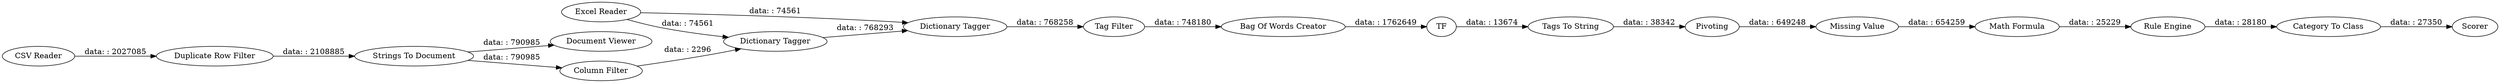 digraph {
	"7381095043338754240_308" [label="Strings To Document"]
	"7381095043338754240_313" [label="Missing Value"]
	"7381095043338754240_275" [label="Category To Class"]
	"7381095043338754240_297" [label="Tags To String"]
	"7381095043338754240_884" [label="Excel Reader"]
	"7381095043338754240_886" [label="Dictionary Tagger"]
	"7381095043338754240_888" [label="Bag Of Words Creator"]
	"7381095043338754240_878" [label=Scorer]
	"7381095043338754240_303" [label=TF]
	"7381095043338754240_302" [label=Pivoting]
	"7381095043338754240_885" [label="Dictionary Tagger"]
	"7381095043338754240_883" [label="CSV Reader"]
	"7381095043338754240_887" [label="Tag Filter"]
	"7381095043338754240_332" [label="Duplicate Row Filter"]
	"7381095043338754240_880" [label="Math Formula"]
	"7381095043338754240_309" [label="Rule Engine"]
	"7381095043338754240_889" [label="Document Viewer"]
	"7381095043338754240_882" [label="Column Filter"]
	"7381095043338754240_302" -> "7381095043338754240_313" [label="data: : 649248"]
	"7381095043338754240_332" -> "7381095043338754240_308" [label="data: : 2108885"]
	"7381095043338754240_309" -> "7381095043338754240_275" [label="data: : 28180"]
	"7381095043338754240_882" -> "7381095043338754240_885" [label="data: : 2296"]
	"7381095043338754240_297" -> "7381095043338754240_302" [label="data: : 38342"]
	"7381095043338754240_308" -> "7381095043338754240_889" [label="data: : 790985"]
	"7381095043338754240_883" -> "7381095043338754240_332" [label="data: : 2027085"]
	"7381095043338754240_303" -> "7381095043338754240_297" [label="data: : 13674"]
	"7381095043338754240_308" -> "7381095043338754240_882" [label="data: : 790985"]
	"7381095043338754240_884" -> "7381095043338754240_886" [label="data: : 74561"]
	"7381095043338754240_888" -> "7381095043338754240_303" [label="data: : 1762649"]
	"7381095043338754240_275" -> "7381095043338754240_878" [label="data: : 27350"]
	"7381095043338754240_887" -> "7381095043338754240_888" [label="data: : 748180"]
	"7381095043338754240_313" -> "7381095043338754240_880" [label="data: : 654259"]
	"7381095043338754240_880" -> "7381095043338754240_309" [label="data: : 25229"]
	"7381095043338754240_885" -> "7381095043338754240_886" [label="data: : 768293"]
	"7381095043338754240_884" -> "7381095043338754240_885" [label="data: : 74561"]
	"7381095043338754240_886" -> "7381095043338754240_887" [label="data: : 768258"]
	rankdir=LR
}
